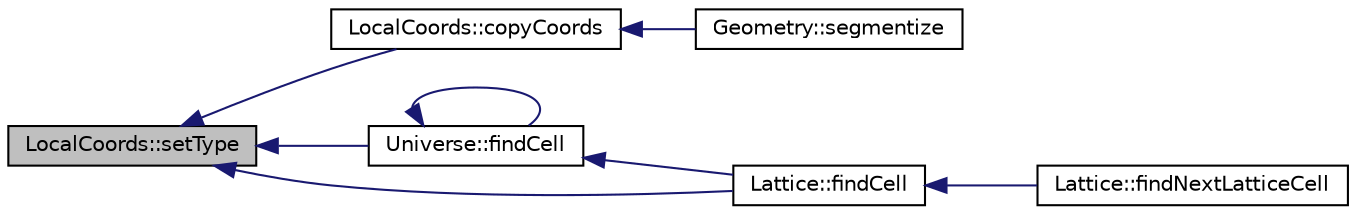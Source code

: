 digraph "LocalCoords::setType"
{
  edge [fontname="Helvetica",fontsize="10",labelfontname="Helvetica",labelfontsize="10"];
  node [fontname="Helvetica",fontsize="10",shape=record];
  rankdir="LR";
  Node1 [label="LocalCoords::setType",height=0.2,width=0.4,color="black", fillcolor="grey75", style="filled" fontcolor="black"];
  Node1 -> Node2 [dir="back",color="midnightblue",fontsize="10",style="solid",fontname="Helvetica"];
  Node2 [label="LocalCoords::copyCoords",height=0.2,width=0.4,color="black", fillcolor="white", style="filled",URL="$classLocalCoords.html#a5a5ed42ca7ccf274f548134f9d56d9f8",tooltip="Copies a LocalCoords&#39; values to this one. details Given a pointer to a LocalCoords, it first prunes it and then creates a copy of the linked list of LocalCoords in the linked list below this one to give to the input LocalCoords."];
  Node2 -> Node3 [dir="back",color="midnightblue",fontsize="10",style="solid",fontname="Helvetica"];
  Node3 [label="Geometry::segmentize",height=0.2,width=0.4,color="black", fillcolor="white", style="filled",URL="$classGeometry.html#a21a092d997179d6bea6c66f592faa6de",tooltip="This method performs ray tracing to create Track segments within each flat source region in the Geome..."];
  Node1 -> Node4 [dir="back",color="midnightblue",fontsize="10",style="solid",fontname="Helvetica"];
  Node4 [label="Universe::findCell",height=0.2,width=0.4,color="black", fillcolor="white", style="filled",URL="$classUniverse.html#a70bafb1689f44b64ed98e85df1595f03",tooltip="Finds the Cell for which a LocalCoords object resides."];
  Node4 -> Node4 [dir="back",color="midnightblue",fontsize="10",style="solid",fontname="Helvetica"];
  Node4 -> Node5 [dir="back",color="midnightblue",fontsize="10",style="solid",fontname="Helvetica"];
  Node5 [label="Lattice::findCell",height=0.2,width=0.4,color="black", fillcolor="white", style="filled",URL="$classLattice.html#a106bb34948883f3695bbffa5e44bce2b",tooltip="Finds the Cell within this Lattice that a LocalCoords is in."];
  Node5 -> Node6 [dir="back",color="midnightblue",fontsize="10",style="solid",fontname="Helvetica"];
  Node6 [label="Lattice::findNextLatticeCell",height=0.2,width=0.4,color="black", fillcolor="white", style="filled",URL="$classLattice.html#a74e06905bc0f096fa4fb1b97420b0825",tooltip="Finds the next Cell for a LocalCoords object along a trajectory defined by some angle (in radians fro..."];
  Node1 -> Node5 [dir="back",color="midnightblue",fontsize="10",style="solid",fontname="Helvetica"];
}
